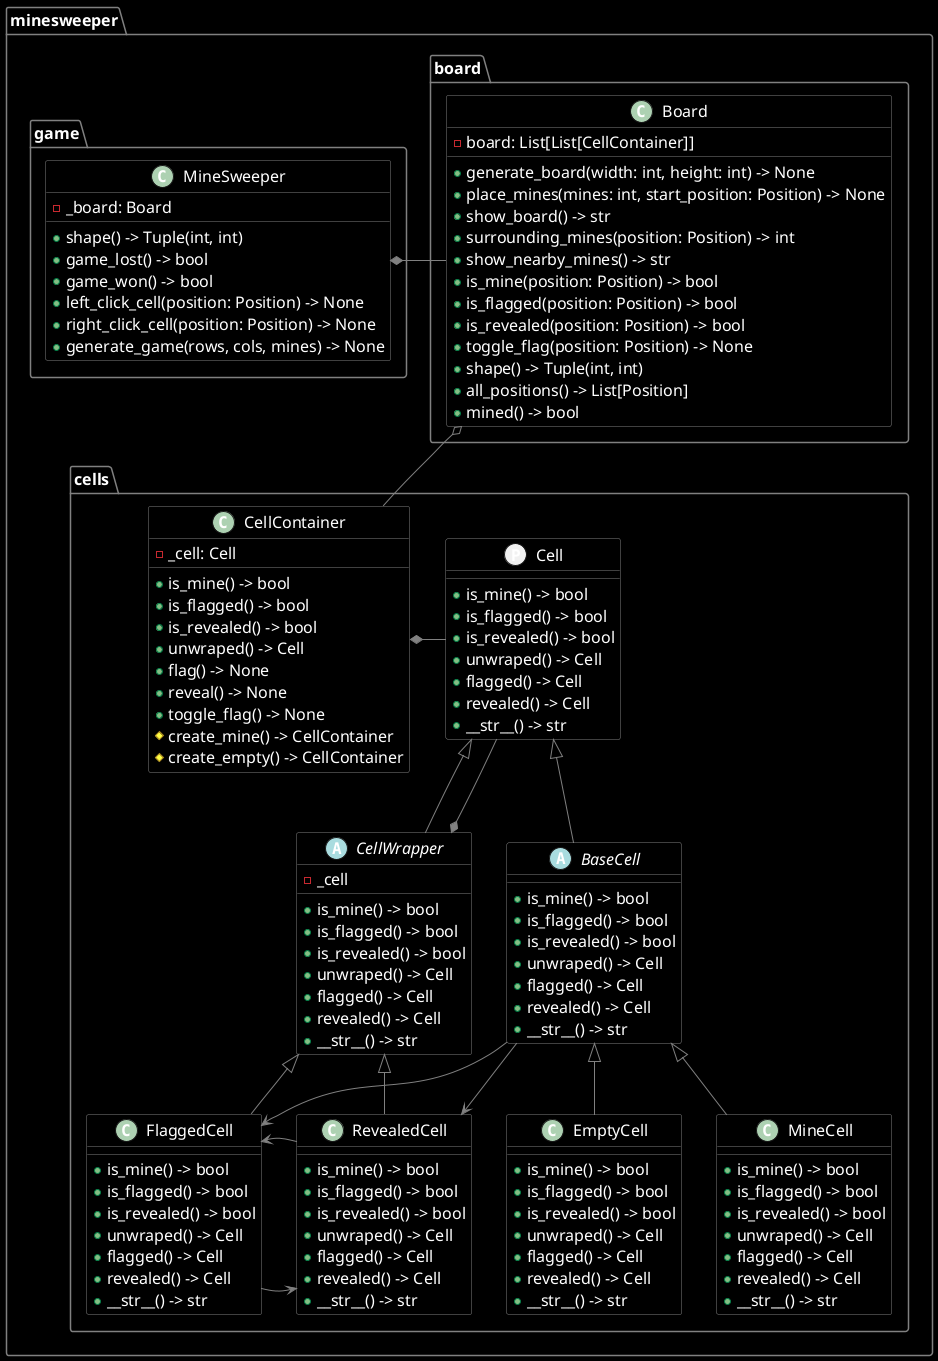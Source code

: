@startuml model

skinparam {

    DefaultFontColor White
    DefaultFontName Monospace
    DefaultFontSize 16
    DefaultBorderColor White
    ArrowColor Gray

    BackgroundColor Black
    BorderColor Gray
    FontColor White

    class {
        BackgroundColor Black
        BorderColor Gray
    }

    package {
        BackgroundColor Black
        BorderColor Gray
    }

}

!define List(T) List[T]
!define string str
!define Optional(T) Optional[T]
!define Dict(T, U) Dict[T, U]

!definelong CELL_BODY()
    + is_mine() -> bool
    + is_flagged() -> bool
    + is_revealed() -> bool
    + unwraped() -> Cell
    + flagged() -> Cell
    + revealed() -> Cell
    + __str__() -> string
!enddefinelong

package minesweeper {

    package board {

        class Board {
            - board: List(List(CellContainer))
            + generate_board(width: int, height: int) -> None
            + place_mines(mines: int, start_position: Position) -> None
            + show_board() -> str
            + surrounding_mines(position: Position) -> int
            + show_nearby_mines() -> str
            + is_mine(position: Position) -> bool
            + is_flagged(position: Position) -> bool
            + is_revealed(position: Position) -> bool
            + toggle_flag(position: Position) -> None
            + shape() -> Tuple(int, int)
            + all_positions() -> List(Position)
            + mined() -> bool
        }

    }

    package cells {

        protocol Cell {
            CELL_BODY()
        }

        class EmptyCell {
            CELL_BODY()
        }

        class MineCell {
            CELL_BODY()
        }

        class FlaggedCell {
            CELL_BODY()
        }

        class RevealedCell {
            CELL_BODY()
        }

        abstract CellWrapper {
            - _cell
            CELL_BODY()
        }

        abstract BaseCell {
            CELL_BODY()
        }

        class CellContainer {
            - _cell: Cell
            + is_mine() -> bool
            + is_flagged() -> bool
            + is_revealed() -> bool
            + unwraped() -> Cell
            + flag() -> None
            + reveal() -> None
            + toggle_flag() -> None
            # create_mine() -> CellContainer
            # create_empty() -> CellContainer
        }

        CellContainer *- Cell
        BaseCell <|-- EmptyCell
        BaseCell <|-- MineCell
        CellWrapper <|-- FlaggedCell
        CellWrapper <|-- RevealedCell
        Cell <|-- CellWrapper
        Cell <|-- BaseCell
        Cell --* CellWrapper
        FlaggedCell -> RevealedCell
        RevealedCell -> FlaggedCell
        BaseCell --> FlaggedCell
        BaseCell --> RevealedCell

    }

    package game {

        class MineSweeper {
            - _board: Board
            + shape() -> Tuple(int, int)
            + game_lost() -> bool
            + game_won() -> bool
            + left_click_cell(position: Position) -> None
            + right_click_cell(position: Position) -> None
            + generate_game(rows, cols, mines) -> None
        }

    }

    MineSweeper *- Board

    Board o-- CellContainer

}

@enduml